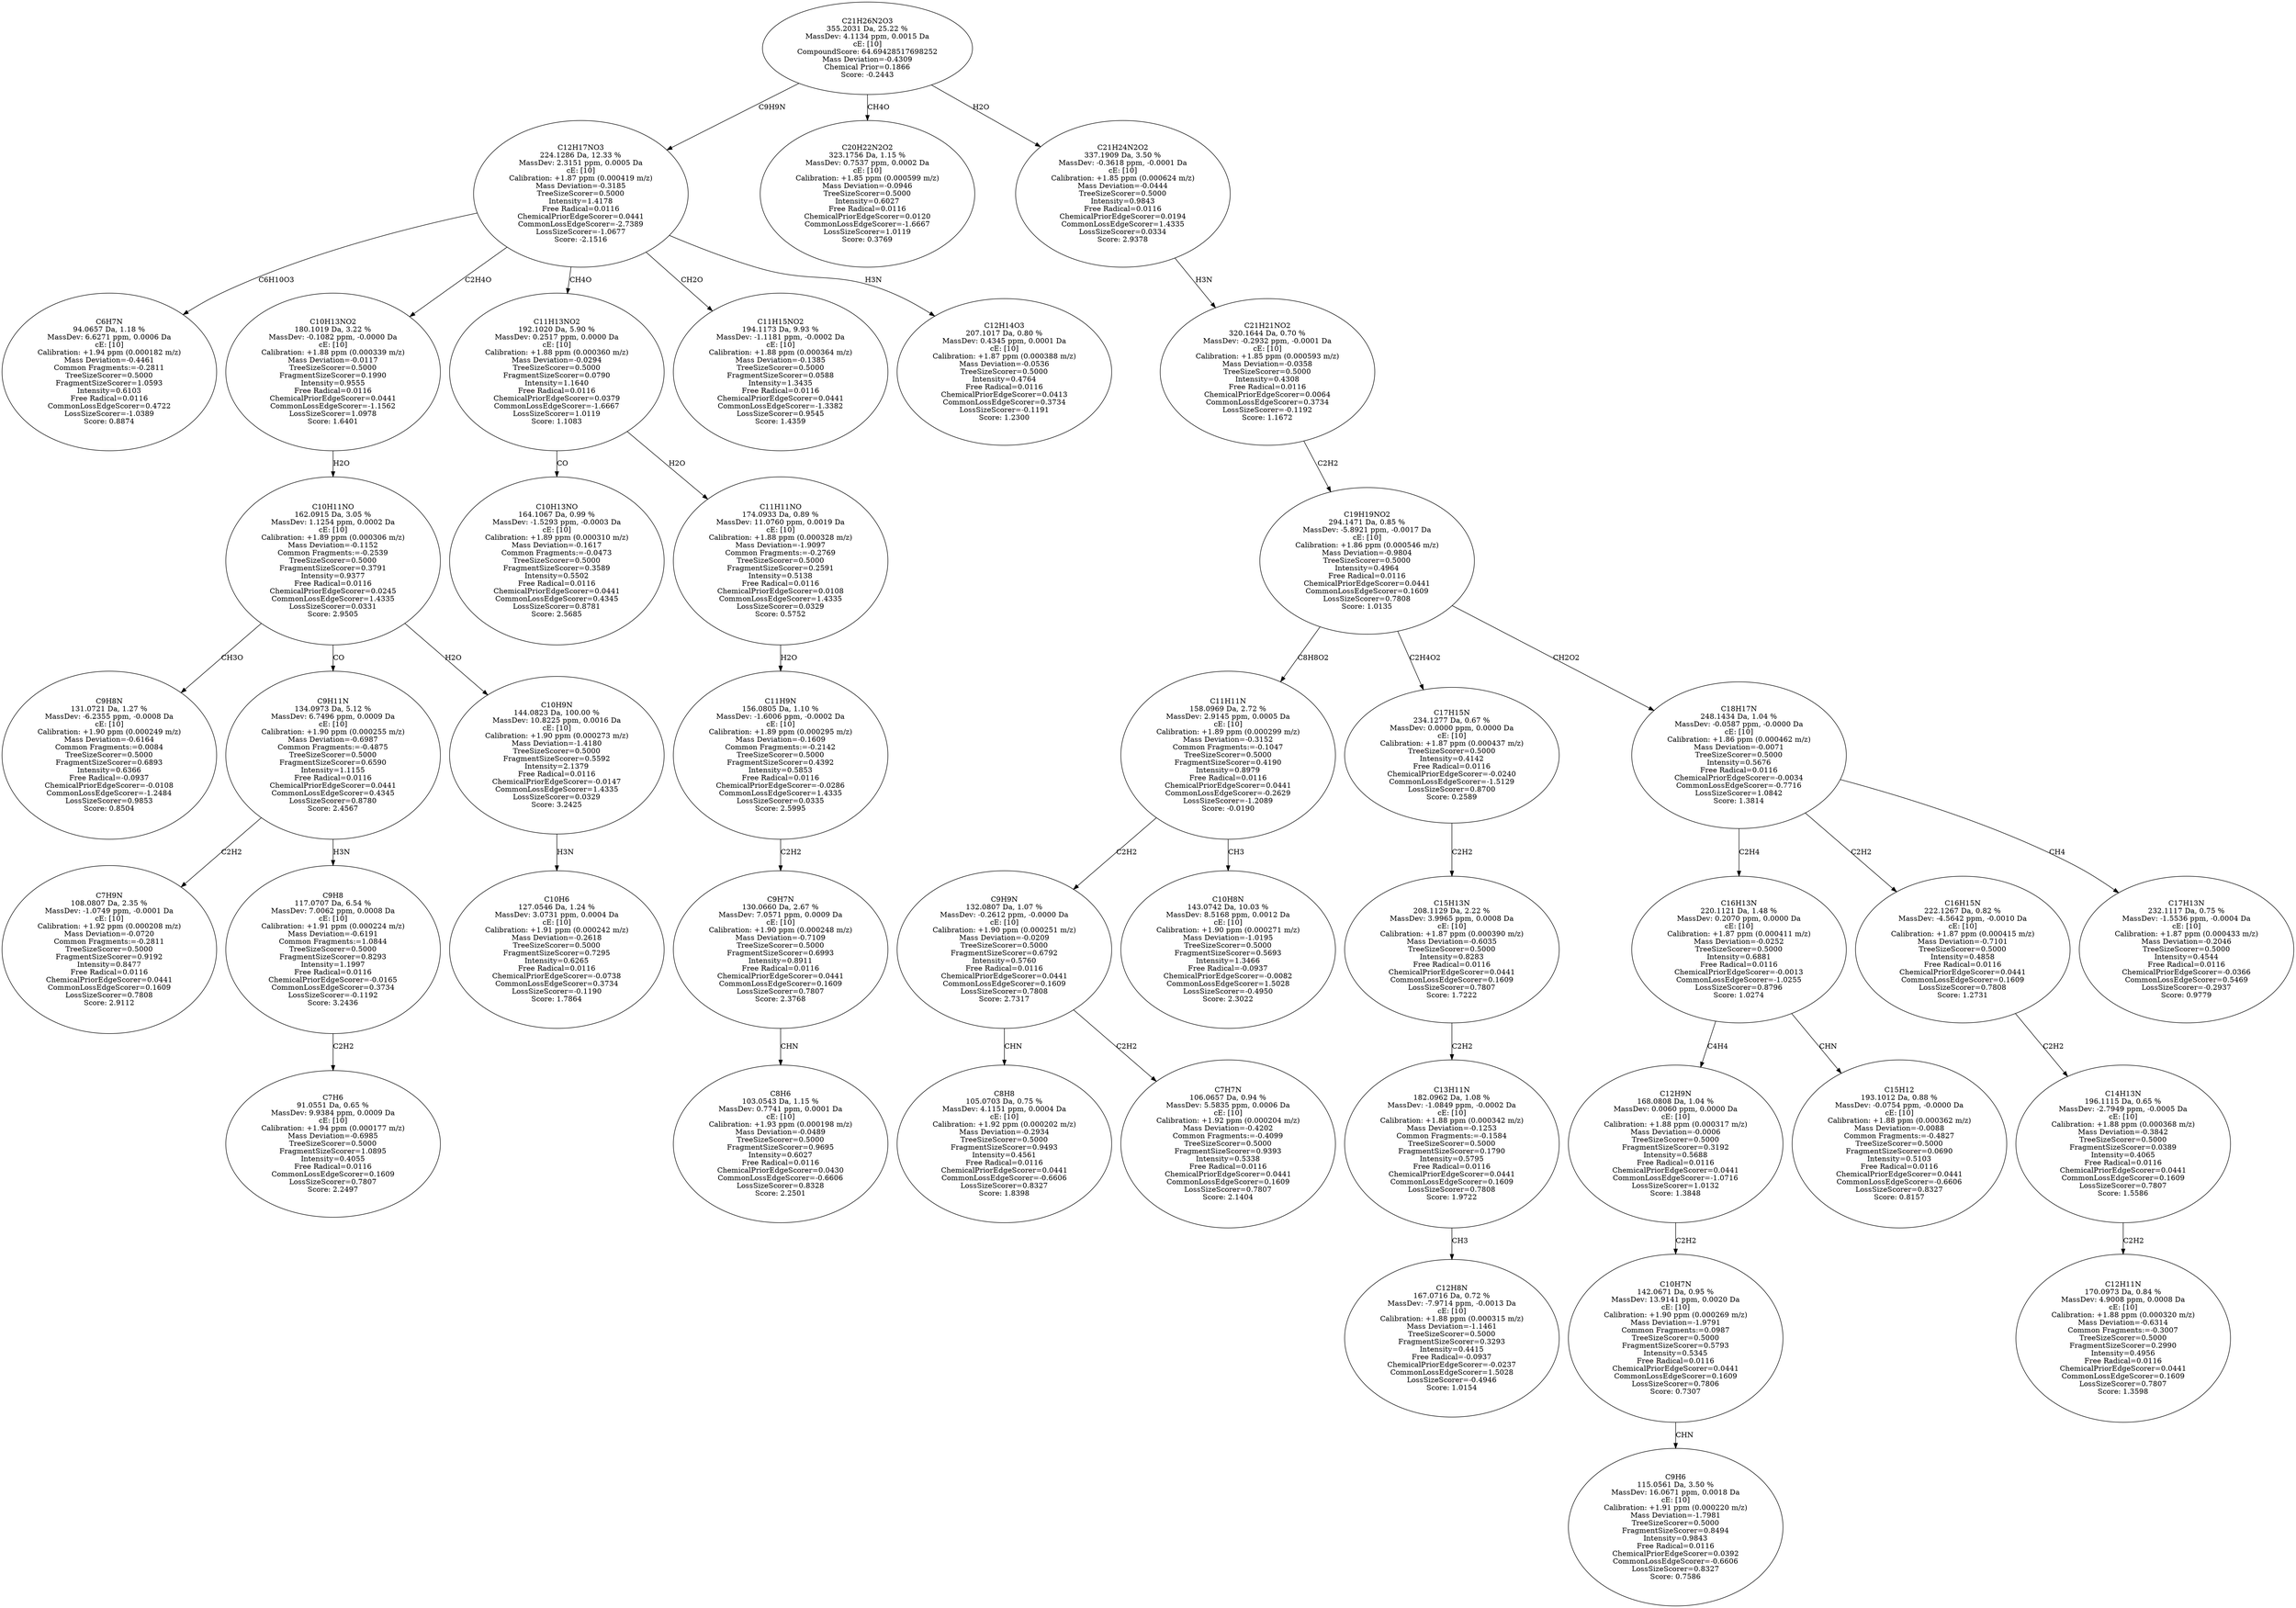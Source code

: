 strict digraph {
v1 [label="C6H7N\n94.0657 Da, 1.18 %\nMassDev: 6.6271 ppm, 0.0006 Da\ncE: [10]\nCalibration: +1.94 ppm (0.000182 m/z)\nMass Deviation=-0.4461\nCommon Fragments:=-0.2811\nTreeSizeScorer=0.5000\nFragmentSizeScorer=1.0593\nIntensity=0.6103\nFree Radical=0.0116\nCommonLossEdgeScorer=0.4722\nLossSizeScorer=-1.0389\nScore: 0.8874"];
v2 [label="C9H8N\n131.0721 Da, 1.27 %\nMassDev: -6.2355 ppm, -0.0008 Da\ncE: [10]\nCalibration: +1.90 ppm (0.000249 m/z)\nMass Deviation=-0.6164\nCommon Fragments:=0.0084\nTreeSizeScorer=0.5000\nFragmentSizeScorer=0.6893\nIntensity=0.6366\nFree Radical=-0.0937\nChemicalPriorEdgeScorer=-0.0108\nCommonLossEdgeScorer=-1.2484\nLossSizeScorer=0.9853\nScore: 0.8504"];
v3 [label="C7H9N\n108.0807 Da, 2.35 %\nMassDev: -1.0749 ppm, -0.0001 Da\ncE: [10]\nCalibration: +1.92 ppm (0.000208 m/z)\nMass Deviation=-0.0720\nCommon Fragments:=-0.2811\nTreeSizeScorer=0.5000\nFragmentSizeScorer=0.9192\nIntensity=0.8477\nFree Radical=0.0116\nChemicalPriorEdgeScorer=0.0441\nCommonLossEdgeScorer=0.1609\nLossSizeScorer=0.7808\nScore: 2.9112"];
v4 [label="C7H6\n91.0551 Da, 0.65 %\nMassDev: 9.9384 ppm, 0.0009 Da\ncE: [10]\nCalibration: +1.94 ppm (0.000177 m/z)\nMass Deviation=-0.6985\nTreeSizeScorer=0.5000\nFragmentSizeScorer=1.0895\nIntensity=0.4055\nFree Radical=0.0116\nCommonLossEdgeScorer=0.1609\nLossSizeScorer=0.7807\nScore: 2.2497"];
v5 [label="C9H8\n117.0707 Da, 6.54 %\nMassDev: 7.0062 ppm, 0.0008 Da\ncE: [10]\nCalibration: +1.91 ppm (0.000224 m/z)\nMass Deviation=-0.6191\nCommon Fragments:=1.0844\nTreeSizeScorer=0.5000\nFragmentSizeScorer=0.8293\nIntensity=1.1997\nFree Radical=0.0116\nChemicalPriorEdgeScorer=-0.0165\nCommonLossEdgeScorer=0.3734\nLossSizeScorer=-0.1192\nScore: 3.2436"];
v6 [label="C9H11N\n134.0973 Da, 5.12 %\nMassDev: 6.7496 ppm, 0.0009 Da\ncE: [10]\nCalibration: +1.90 ppm (0.000255 m/z)\nMass Deviation=-0.6987\nCommon Fragments:=-0.4875\nTreeSizeScorer=0.5000\nFragmentSizeScorer=0.6590\nIntensity=1.1155\nFree Radical=0.0116\nChemicalPriorEdgeScorer=0.0441\nCommonLossEdgeScorer=0.4345\nLossSizeScorer=0.8780\nScore: 2.4567"];
v7 [label="C10H6\n127.0546 Da, 1.24 %\nMassDev: 3.0731 ppm, 0.0004 Da\ncE: [10]\nCalibration: +1.91 ppm (0.000242 m/z)\nMass Deviation=-0.2618\nTreeSizeScorer=0.5000\nFragmentSizeScorer=0.7295\nIntensity=0.6265\nFree Radical=0.0116\nChemicalPriorEdgeScorer=-0.0738\nCommonLossEdgeScorer=0.3734\nLossSizeScorer=-0.1190\nScore: 1.7864"];
v8 [label="C10H9N\n144.0823 Da, 100.00 %\nMassDev: 10.8225 ppm, 0.0016 Da\ncE: [10]\nCalibration: +1.90 ppm (0.000273 m/z)\nMass Deviation=-1.4180\nTreeSizeScorer=0.5000\nFragmentSizeScorer=0.5592\nIntensity=2.1379\nFree Radical=0.0116\nChemicalPriorEdgeScorer=-0.0147\nCommonLossEdgeScorer=1.4335\nLossSizeScorer=0.0329\nScore: 3.2425"];
v9 [label="C10H11NO\n162.0915 Da, 3.05 %\nMassDev: 1.1254 ppm, 0.0002 Da\ncE: [10]\nCalibration: +1.89 ppm (0.000306 m/z)\nMass Deviation=-0.1152\nCommon Fragments:=-0.2539\nTreeSizeScorer=0.5000\nFragmentSizeScorer=0.3791\nIntensity=0.9377\nFree Radical=0.0116\nChemicalPriorEdgeScorer=0.0245\nCommonLossEdgeScorer=1.4335\nLossSizeScorer=0.0331\nScore: 2.9505"];
v10 [label="C10H13NO2\n180.1019 Da, 3.22 %\nMassDev: -0.1082 ppm, -0.0000 Da\ncE: [10]\nCalibration: +1.88 ppm (0.000339 m/z)\nMass Deviation=-0.0117\nTreeSizeScorer=0.5000\nFragmentSizeScorer=0.1990\nIntensity=0.9555\nFree Radical=0.0116\nChemicalPriorEdgeScorer=0.0441\nCommonLossEdgeScorer=-1.1562\nLossSizeScorer=1.0978\nScore: 1.6401"];
v11 [label="C10H13NO\n164.1067 Da, 0.99 %\nMassDev: -1.5293 ppm, -0.0003 Da\ncE: [10]\nCalibration: +1.89 ppm (0.000310 m/z)\nMass Deviation=-0.1617\nCommon Fragments:=-0.0473\nTreeSizeScorer=0.5000\nFragmentSizeScorer=0.3589\nIntensity=0.5502\nFree Radical=0.0116\nChemicalPriorEdgeScorer=0.0441\nCommonLossEdgeScorer=0.4345\nLossSizeScorer=0.8781\nScore: 2.5685"];
v12 [label="C8H6\n103.0543 Da, 1.15 %\nMassDev: 0.7741 ppm, 0.0001 Da\ncE: [10]\nCalibration: +1.93 ppm (0.000198 m/z)\nMass Deviation=-0.0489\nTreeSizeScorer=0.5000\nFragmentSizeScorer=0.9695\nIntensity=0.6027\nFree Radical=0.0116\nChemicalPriorEdgeScorer=0.0430\nCommonLossEdgeScorer=-0.6606\nLossSizeScorer=0.8328\nScore: 2.2501"];
v13 [label="C9H7N\n130.0660 Da, 2.67 %\nMassDev: 7.0571 ppm, 0.0009 Da\ncE: [10]\nCalibration: +1.90 ppm (0.000248 m/z)\nMass Deviation=-0.7109\nTreeSizeScorer=0.5000\nFragmentSizeScorer=0.6993\nIntensity=0.8911\nFree Radical=0.0116\nChemicalPriorEdgeScorer=0.0441\nCommonLossEdgeScorer=0.1609\nLossSizeScorer=0.7807\nScore: 2.3768"];
v14 [label="C11H9N\n156.0805 Da, 1.10 %\nMassDev: -1.6006 ppm, -0.0002 Da\ncE: [10]\nCalibration: +1.89 ppm (0.000295 m/z)\nMass Deviation=-0.1609\nCommon Fragments:=-0.2142\nTreeSizeScorer=0.5000\nFragmentSizeScorer=0.4392\nIntensity=0.5853\nFree Radical=0.0116\nChemicalPriorEdgeScorer=-0.0286\nCommonLossEdgeScorer=1.4335\nLossSizeScorer=0.0335\nScore: 2.5995"];
v15 [label="C11H11NO\n174.0933 Da, 0.89 %\nMassDev: 11.0760 ppm, 0.0019 Da\ncE: [10]\nCalibration: +1.88 ppm (0.000328 m/z)\nMass Deviation=-1.9097\nCommon Fragments:=-0.2769\nTreeSizeScorer=0.5000\nFragmentSizeScorer=0.2591\nIntensity=0.5138\nFree Radical=0.0116\nChemicalPriorEdgeScorer=0.0108\nCommonLossEdgeScorer=1.4335\nLossSizeScorer=0.0329\nScore: 0.5752"];
v16 [label="C11H13NO2\n192.1020 Da, 5.90 %\nMassDev: 0.2517 ppm, 0.0000 Da\ncE: [10]\nCalibration: +1.88 ppm (0.000360 m/z)\nMass Deviation=-0.0294\nTreeSizeScorer=0.5000\nFragmentSizeScorer=0.0790\nIntensity=1.1640\nFree Radical=0.0116\nChemicalPriorEdgeScorer=0.0379\nCommonLossEdgeScorer=-1.6667\nLossSizeScorer=1.0119\nScore: 1.1083"];
v17 [label="C11H15NO2\n194.1173 Da, 9.93 %\nMassDev: -1.1181 ppm, -0.0002 Da\ncE: [10]\nCalibration: +1.88 ppm (0.000364 m/z)\nMass Deviation=-0.1385\nTreeSizeScorer=0.5000\nFragmentSizeScorer=0.0588\nIntensity=1.3435\nFree Radical=0.0116\nChemicalPriorEdgeScorer=0.0441\nCommonLossEdgeScorer=-1.3382\nLossSizeScorer=0.9545\nScore: 1.4359"];
v18 [label="C12H14O3\n207.1017 Da, 0.80 %\nMassDev: 0.4345 ppm, 0.0001 Da\ncE: [10]\nCalibration: +1.87 ppm (0.000388 m/z)\nMass Deviation=-0.0536\nTreeSizeScorer=0.5000\nIntensity=0.4764\nFree Radical=0.0116\nChemicalPriorEdgeScorer=0.0413\nCommonLossEdgeScorer=0.3734\nLossSizeScorer=-0.1191\nScore: 1.2300"];
v19 [label="C12H17NO3\n224.1286 Da, 12.33 %\nMassDev: 2.3151 ppm, 0.0005 Da\ncE: [10]\nCalibration: +1.87 ppm (0.000419 m/z)\nMass Deviation=-0.3185\nTreeSizeScorer=0.5000\nIntensity=1.4178\nFree Radical=0.0116\nChemicalPriorEdgeScorer=0.0441\nCommonLossEdgeScorer=-2.7389\nLossSizeScorer=-1.0677\nScore: -2.1516"];
v20 [label="C20H22N2O2\n323.1756 Da, 1.15 %\nMassDev: 0.7537 ppm, 0.0002 Da\ncE: [10]\nCalibration: +1.85 ppm (0.000599 m/z)\nMass Deviation=-0.0946\nTreeSizeScorer=0.5000\nIntensity=0.6027\nFree Radical=0.0116\nChemicalPriorEdgeScorer=0.0120\nCommonLossEdgeScorer=-1.6667\nLossSizeScorer=1.0119\nScore: 0.3769"];
v21 [label="C8H8\n105.0703 Da, 0.75 %\nMassDev: 4.1151 ppm, 0.0004 Da\ncE: [10]\nCalibration: +1.92 ppm (0.000202 m/z)\nMass Deviation=-0.2934\nTreeSizeScorer=0.5000\nFragmentSizeScorer=0.9493\nIntensity=0.4561\nFree Radical=0.0116\nChemicalPriorEdgeScorer=0.0441\nCommonLossEdgeScorer=-0.6606\nLossSizeScorer=0.8327\nScore: 1.8398"];
v22 [label="C7H7N\n106.0657 Da, 0.94 %\nMassDev: 5.5835 ppm, 0.0006 Da\ncE: [10]\nCalibration: +1.92 ppm (0.000204 m/z)\nMass Deviation=-0.4202\nCommon Fragments:=-0.4099\nTreeSizeScorer=0.5000\nFragmentSizeScorer=0.9393\nIntensity=0.5338\nFree Radical=0.0116\nChemicalPriorEdgeScorer=0.0441\nCommonLossEdgeScorer=0.1609\nLossSizeScorer=0.7807\nScore: 2.1404"];
v23 [label="C9H9N\n132.0807 Da, 1.07 %\nMassDev: -0.2612 ppm, -0.0000 Da\ncE: [10]\nCalibration: +1.90 ppm (0.000251 m/z)\nMass Deviation=-0.0209\nTreeSizeScorer=0.5000\nFragmentSizeScorer=0.6792\nIntensity=0.5760\nFree Radical=0.0116\nChemicalPriorEdgeScorer=0.0441\nCommonLossEdgeScorer=0.1609\nLossSizeScorer=0.7808\nScore: 2.7317"];
v24 [label="C10H8N\n143.0742 Da, 10.03 %\nMassDev: 8.5168 ppm, 0.0012 Da\ncE: [10]\nCalibration: +1.90 ppm (0.000271 m/z)\nMass Deviation=-1.0195\nTreeSizeScorer=0.5000\nFragmentSizeScorer=0.5693\nIntensity=1.3466\nFree Radical=-0.0937\nChemicalPriorEdgeScorer=-0.0082\nCommonLossEdgeScorer=1.5028\nLossSizeScorer=-0.4950\nScore: 2.3022"];
v25 [label="C11H11N\n158.0969 Da, 2.72 %\nMassDev: 2.9145 ppm, 0.0005 Da\ncE: [10]\nCalibration: +1.89 ppm (0.000299 m/z)\nMass Deviation=-0.3152\nCommon Fragments:=-0.1047\nTreeSizeScorer=0.5000\nFragmentSizeScorer=0.4190\nIntensity=0.8979\nFree Radical=0.0116\nChemicalPriorEdgeScorer=0.0441\nCommonLossEdgeScorer=-0.2629\nLossSizeScorer=-1.2089\nScore: -0.0190"];
v26 [label="C12H8N\n167.0716 Da, 0.72 %\nMassDev: -7.9714 ppm, -0.0013 Da\ncE: [10]\nCalibration: +1.88 ppm (0.000315 m/z)\nMass Deviation=-1.1461\nTreeSizeScorer=0.5000\nFragmentSizeScorer=0.3293\nIntensity=0.4415\nFree Radical=-0.0937\nChemicalPriorEdgeScorer=-0.0237\nCommonLossEdgeScorer=1.5028\nLossSizeScorer=-0.4946\nScore: 1.0154"];
v27 [label="C13H11N\n182.0962 Da, 1.08 %\nMassDev: -1.0849 ppm, -0.0002 Da\ncE: [10]\nCalibration: +1.88 ppm (0.000342 m/z)\nMass Deviation=-0.1253\nCommon Fragments:=-0.1584\nTreeSizeScorer=0.5000\nFragmentSizeScorer=0.1790\nIntensity=0.5795\nFree Radical=0.0116\nChemicalPriorEdgeScorer=0.0441\nCommonLossEdgeScorer=0.1609\nLossSizeScorer=0.7808\nScore: 1.9722"];
v28 [label="C15H13N\n208.1129 Da, 2.22 %\nMassDev: 3.9965 ppm, 0.0008 Da\ncE: [10]\nCalibration: +1.87 ppm (0.000390 m/z)\nMass Deviation=-0.6035\nTreeSizeScorer=0.5000\nIntensity=0.8283\nFree Radical=0.0116\nChemicalPriorEdgeScorer=0.0441\nCommonLossEdgeScorer=0.1609\nLossSizeScorer=0.7807\nScore: 1.7222"];
v29 [label="C17H15N\n234.1277 Da, 0.67 %\nMassDev: 0.0000 ppm, 0.0000 Da\ncE: [10]\nCalibration: +1.87 ppm (0.000437 m/z)\nTreeSizeScorer=0.5000\nIntensity=0.4142\nFree Radical=0.0116\nChemicalPriorEdgeScorer=-0.0240\nCommonLossEdgeScorer=-1.5129\nLossSizeScorer=0.8700\nScore: 0.2589"];
v30 [label="C9H6\n115.0561 Da, 3.50 %\nMassDev: 16.0671 ppm, 0.0018 Da\ncE: [10]\nCalibration: +1.91 ppm (0.000220 m/z)\nMass Deviation=-1.7981\nTreeSizeScorer=0.5000\nFragmentSizeScorer=0.8494\nIntensity=0.9843\nFree Radical=0.0116\nChemicalPriorEdgeScorer=0.0392\nCommonLossEdgeScorer=-0.6606\nLossSizeScorer=0.8327\nScore: 0.7586"];
v31 [label="C10H7N\n142.0671 Da, 0.95 %\nMassDev: 13.9141 ppm, 0.0020 Da\ncE: [10]\nCalibration: +1.90 ppm (0.000269 m/z)\nMass Deviation=-1.9791\nCommon Fragments:=0.0987\nTreeSizeScorer=0.5000\nFragmentSizeScorer=0.5793\nIntensity=0.5345\nFree Radical=0.0116\nChemicalPriorEdgeScorer=0.0441\nCommonLossEdgeScorer=0.1609\nLossSizeScorer=0.7806\nScore: 0.7307"];
v32 [label="C12H9N\n168.0808 Da, 1.04 %\nMassDev: 0.0060 ppm, 0.0000 Da\ncE: [10]\nCalibration: +1.88 ppm (0.000317 m/z)\nMass Deviation=-0.0006\nTreeSizeScorer=0.5000\nFragmentSizeScorer=0.3192\nIntensity=0.5688\nFree Radical=0.0116\nChemicalPriorEdgeScorer=0.0441\nCommonLossEdgeScorer=-1.0716\nLossSizeScorer=1.0132\nScore: 1.3848"];
v33 [label="C15H12\n193.1012 Da, 0.88 %\nMassDev: -0.0754 ppm, -0.0000 Da\ncE: [10]\nCalibration: +1.88 ppm (0.000362 m/z)\nMass Deviation=-0.0088\nCommon Fragments:=-0.4827\nTreeSizeScorer=0.5000\nFragmentSizeScorer=0.0690\nIntensity=0.5103\nFree Radical=0.0116\nChemicalPriorEdgeScorer=0.0441\nCommonLossEdgeScorer=-0.6606\nLossSizeScorer=0.8327\nScore: 0.8157"];
v34 [label="C16H13N\n220.1121 Da, 1.48 %\nMassDev: 0.2070 ppm, 0.0000 Da\ncE: [10]\nCalibration: +1.87 ppm (0.000411 m/z)\nMass Deviation=-0.0252\nTreeSizeScorer=0.5000\nIntensity=0.6881\nFree Radical=0.0116\nChemicalPriorEdgeScorer=-0.0013\nCommonLossEdgeScorer=-1.0255\nLossSizeScorer=0.8796\nScore: 1.0274"];
v35 [label="C12H11N\n170.0973 Da, 0.84 %\nMassDev: 4.9008 ppm, 0.0008 Da\ncE: [10]\nCalibration: +1.88 ppm (0.000320 m/z)\nMass Deviation=-0.6314\nCommon Fragments:=-0.3007\nTreeSizeScorer=0.5000\nFragmentSizeScorer=0.2990\nIntensity=0.4956\nFree Radical=0.0116\nChemicalPriorEdgeScorer=0.0441\nCommonLossEdgeScorer=0.1609\nLossSizeScorer=0.7807\nScore: 1.3598"];
v36 [label="C14H13N\n196.1115 Da, 0.65 %\nMassDev: -2.7949 ppm, -0.0005 Da\ncE: [10]\nCalibration: +1.88 ppm (0.000368 m/z)\nMass Deviation=-0.3842\nTreeSizeScorer=0.5000\nFragmentSizeScorer=0.0389\nIntensity=0.4065\nFree Radical=0.0116\nChemicalPriorEdgeScorer=0.0441\nCommonLossEdgeScorer=0.1609\nLossSizeScorer=0.7807\nScore: 1.5586"];
v37 [label="C16H15N\n222.1267 Da, 0.82 %\nMassDev: -4.5642 ppm, -0.0010 Da\ncE: [10]\nCalibration: +1.87 ppm (0.000415 m/z)\nMass Deviation=-0.7101\nTreeSizeScorer=0.5000\nIntensity=0.4858\nFree Radical=0.0116\nChemicalPriorEdgeScorer=0.0441\nCommonLossEdgeScorer=0.1609\nLossSizeScorer=0.7808\nScore: 1.2731"];
v38 [label="C17H13N\n232.1117 Da, 0.75 %\nMassDev: -1.5536 ppm, -0.0004 Da\ncE: [10]\nCalibration: +1.87 ppm (0.000433 m/z)\nMass Deviation=-0.2046\nTreeSizeScorer=0.5000\nIntensity=0.4544\nFree Radical=0.0116\nChemicalPriorEdgeScorer=-0.0366\nCommonLossEdgeScorer=0.5469\nLossSizeScorer=-0.2937\nScore: 0.9779"];
v39 [label="C18H17N\n248.1434 Da, 1.04 %\nMassDev: -0.0587 ppm, -0.0000 Da\ncE: [10]\nCalibration: +1.86 ppm (0.000462 m/z)\nMass Deviation=-0.0071\nTreeSizeScorer=0.5000\nIntensity=0.5676\nFree Radical=0.0116\nChemicalPriorEdgeScorer=-0.0034\nCommonLossEdgeScorer=-0.7716\nLossSizeScorer=1.0842\nScore: 1.3814"];
v40 [label="C19H19NO2\n294.1471 Da, 0.85 %\nMassDev: -5.8921 ppm, -0.0017 Da\ncE: [10]\nCalibration: +1.86 ppm (0.000546 m/z)\nMass Deviation=-0.9804\nTreeSizeScorer=0.5000\nIntensity=0.4964\nFree Radical=0.0116\nChemicalPriorEdgeScorer=0.0441\nCommonLossEdgeScorer=0.1609\nLossSizeScorer=0.7808\nScore: 1.0135"];
v41 [label="C21H21NO2\n320.1644 Da, 0.70 %\nMassDev: -0.2932 ppm, -0.0001 Da\ncE: [10]\nCalibration: +1.85 ppm (0.000593 m/z)\nMass Deviation=-0.0358\nTreeSizeScorer=0.5000\nIntensity=0.4308\nFree Radical=0.0116\nChemicalPriorEdgeScorer=0.0064\nCommonLossEdgeScorer=0.3734\nLossSizeScorer=-0.1192\nScore: 1.1672"];
v42 [label="C21H24N2O2\n337.1909 Da, 3.50 %\nMassDev: -0.3618 ppm, -0.0001 Da\ncE: [10]\nCalibration: +1.85 ppm (0.000624 m/z)\nMass Deviation=-0.0444\nTreeSizeScorer=0.5000\nIntensity=0.9843\nFree Radical=0.0116\nChemicalPriorEdgeScorer=0.0194\nCommonLossEdgeScorer=1.4335\nLossSizeScorer=0.0334\nScore: 2.9378"];
v43 [label="C21H26N2O3\n355.2031 Da, 25.22 %\nMassDev: 4.1134 ppm, 0.0015 Da\ncE: [10]\nCompoundScore: 64.69428517698252\nMass Deviation=-0.4309\nChemical Prior=0.1866\nScore: -0.2443"];
v19 -> v1 [label="C6H10O3"];
v9 -> v2 [label="CH3O"];
v6 -> v3 [label="C2H2"];
v5 -> v4 [label="C2H2"];
v6 -> v5 [label="H3N"];
v9 -> v6 [label="CO"];
v8 -> v7 [label="H3N"];
v9 -> v8 [label="H2O"];
v10 -> v9 [label="H2O"];
v19 -> v10 [label="C2H4O"];
v16 -> v11 [label="CO"];
v13 -> v12 [label="CHN"];
v14 -> v13 [label="C2H2"];
v15 -> v14 [label="H2O"];
v16 -> v15 [label="H2O"];
v19 -> v16 [label="CH4O"];
v19 -> v17 [label="CH2O"];
v19 -> v18 [label="H3N"];
v43 -> v19 [label="C9H9N"];
v43 -> v20 [label="CH4O"];
v23 -> v21 [label="CHN"];
v23 -> v22 [label="C2H2"];
v25 -> v23 [label="C2H2"];
v25 -> v24 [label="CH3"];
v40 -> v25 [label="C8H8O2"];
v27 -> v26 [label="CH3"];
v28 -> v27 [label="C2H2"];
v29 -> v28 [label="C2H2"];
v40 -> v29 [label="C2H4O2"];
v31 -> v30 [label="CHN"];
v32 -> v31 [label="C2H2"];
v34 -> v32 [label="C4H4"];
v34 -> v33 [label="CHN"];
v39 -> v34 [label="C2H4"];
v36 -> v35 [label="C2H2"];
v37 -> v36 [label="C2H2"];
v39 -> v37 [label="C2H2"];
v39 -> v38 [label="CH4"];
v40 -> v39 [label="CH2O2"];
v41 -> v40 [label="C2H2"];
v42 -> v41 [label="H3N"];
v43 -> v42 [label="H2O"];
}